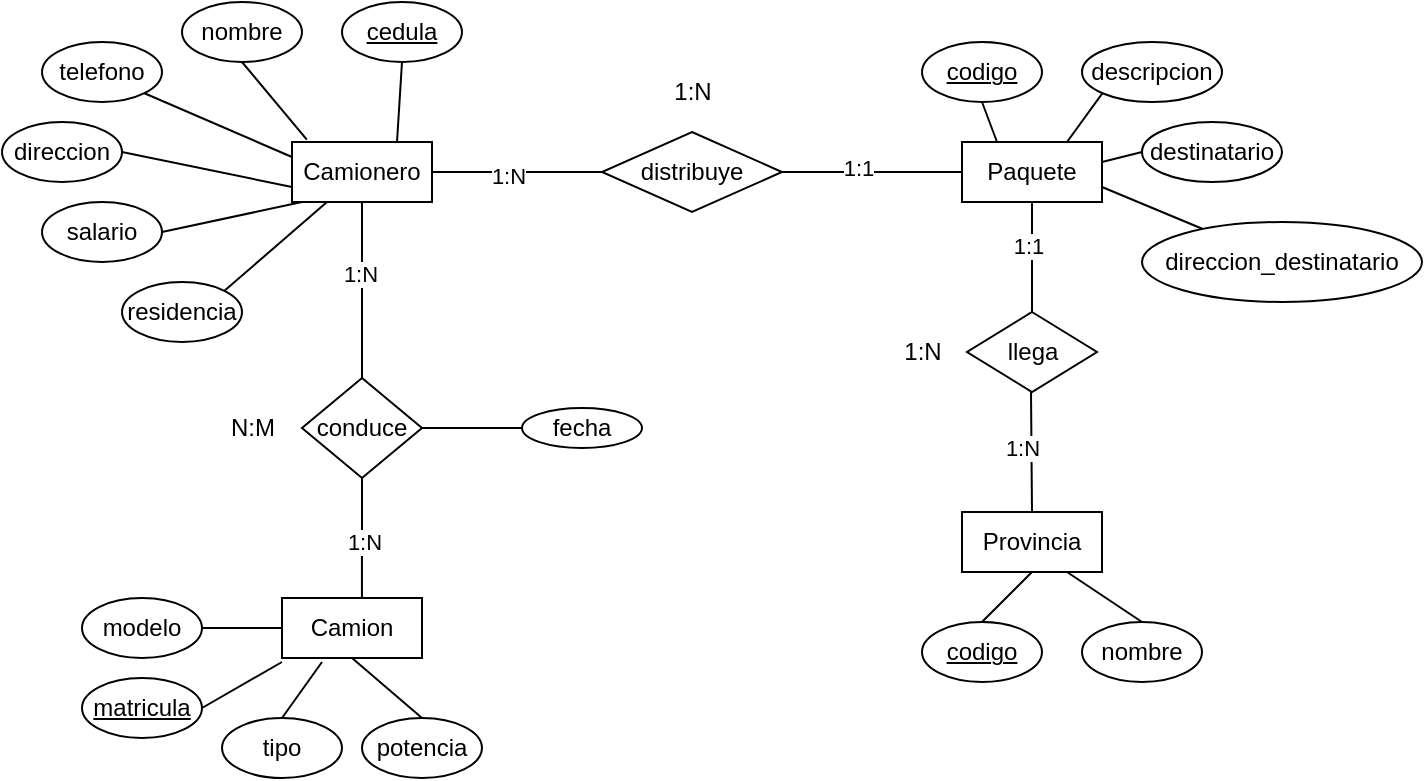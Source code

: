 <mxfile version="26.2.10">
  <diagram name="Página-1" id="jruf31YVxE62cTZQOUj8">
    <mxGraphModel grid="1" page="1" gridSize="10" guides="1" tooltips="1" connect="1" arrows="1" fold="1" pageScale="1" pageWidth="827" pageHeight="1169" math="0" shadow="0">
      <root>
        <mxCell id="0" />
        <mxCell id="1" parent="0" />
        <mxCell id="HXF5XVaUoNuY3JruX2CM-1" value="Camionero" style="rounded=0;whiteSpace=wrap;html=1;" vertex="1" parent="1">
          <mxGeometry x="205" y="100" width="70" height="30" as="geometry" />
        </mxCell>
        <mxCell id="HXF5XVaUoNuY3JruX2CM-2" value="Paquete" style="rounded=0;whiteSpace=wrap;html=1;" vertex="1" parent="1">
          <mxGeometry x="540" y="100" width="70" height="30" as="geometry" />
        </mxCell>
        <mxCell id="HXF5XVaUoNuY3JruX2CM-3" value="Camion" style="rounded=0;whiteSpace=wrap;html=1;" vertex="1" parent="1">
          <mxGeometry x="200" y="328" width="70" height="30" as="geometry" />
        </mxCell>
        <mxCell id="HXF5XVaUoNuY3JruX2CM-4" value="Provincia" style="rounded=0;whiteSpace=wrap;html=1;" vertex="1" parent="1">
          <mxGeometry x="540" y="285" width="70" height="30" as="geometry" />
        </mxCell>
        <mxCell id="HXF5XVaUoNuY3JruX2CM-6" value="&lt;u&gt;cedula&lt;/u&gt;" style="ellipse;whiteSpace=wrap;html=1;" vertex="1" parent="1">
          <mxGeometry x="230" y="30" width="60" height="30" as="geometry" />
        </mxCell>
        <mxCell id="HXF5XVaUoNuY3JruX2CM-7" value="nombre" style="ellipse;whiteSpace=wrap;html=1;" vertex="1" parent="1">
          <mxGeometry x="150" y="30" width="60" height="30" as="geometry" />
        </mxCell>
        <mxCell id="HXF5XVaUoNuY3JruX2CM-8" value="telefono" style="ellipse;whiteSpace=wrap;html=1;" vertex="1" parent="1">
          <mxGeometry x="80" y="50" width="60" height="30" as="geometry" />
        </mxCell>
        <mxCell id="HXF5XVaUoNuY3JruX2CM-9" value="direccion" style="ellipse;whiteSpace=wrap;html=1;" vertex="1" parent="1">
          <mxGeometry x="60" y="90" width="60" height="30" as="geometry" />
        </mxCell>
        <mxCell id="HXF5XVaUoNuY3JruX2CM-10" value="salario" style="ellipse;whiteSpace=wrap;html=1;" vertex="1" parent="1">
          <mxGeometry x="80" y="130" width="60" height="30" as="geometry" />
        </mxCell>
        <mxCell id="HXF5XVaUoNuY3JruX2CM-11" value="descripcion" style="ellipse;whiteSpace=wrap;html=1;" vertex="1" parent="1">
          <mxGeometry x="600" y="50" width="70" height="30" as="geometry" />
        </mxCell>
        <mxCell id="HXF5XVaUoNuY3JruX2CM-12" value="&lt;u&gt;codigo&lt;/u&gt;" style="ellipse;whiteSpace=wrap;html=1;" vertex="1" parent="1">
          <mxGeometry x="520" y="340" width="60" height="30" as="geometry" />
        </mxCell>
        <mxCell id="HXF5XVaUoNuY3JruX2CM-13" value="&lt;u&gt;matricula&lt;/u&gt;" style="ellipse;whiteSpace=wrap;html=1;" vertex="1" parent="1">
          <mxGeometry x="100" y="368" width="60" height="30" as="geometry" />
        </mxCell>
        <mxCell id="HXF5XVaUoNuY3JruX2CM-16" value="destinatario" style="ellipse;whiteSpace=wrap;html=1;" vertex="1" parent="1">
          <mxGeometry x="630" y="90" width="70" height="30" as="geometry" />
        </mxCell>
        <mxCell id="HXF5XVaUoNuY3JruX2CM-17" value="direccion_destinatario" style="ellipse;whiteSpace=wrap;html=1;" vertex="1" parent="1">
          <mxGeometry x="630" y="140" width="140" height="40" as="geometry" />
        </mxCell>
        <mxCell id="HXF5XVaUoNuY3JruX2CM-19" value="nombre" style="ellipse;whiteSpace=wrap;html=1;" vertex="1" parent="1">
          <mxGeometry x="600" y="340" width="60" height="30" as="geometry" />
        </mxCell>
        <mxCell id="HXF5XVaUoNuY3JruX2CM-20" value="modelo" style="ellipse;whiteSpace=wrap;html=1;" vertex="1" parent="1">
          <mxGeometry x="100" y="328" width="60" height="30" as="geometry" />
        </mxCell>
        <mxCell id="HXF5XVaUoNuY3JruX2CM-21" value="residencia" style="ellipse;whiteSpace=wrap;html=1;" vertex="1" parent="1">
          <mxGeometry x="120" y="170" width="60" height="30" as="geometry" />
        </mxCell>
        <mxCell id="HXF5XVaUoNuY3JruX2CM-22" value="&lt;u&gt;codigo&lt;/u&gt;" style="ellipse;whiteSpace=wrap;html=1;" vertex="1" parent="1">
          <mxGeometry x="520" y="50" width="60" height="30" as="geometry" />
        </mxCell>
        <mxCell id="HXF5XVaUoNuY3JruX2CM-23" value="tipo" style="ellipse;whiteSpace=wrap;html=1;" vertex="1" parent="1">
          <mxGeometry x="170" y="388" width="60" height="30" as="geometry" />
        </mxCell>
        <mxCell id="HXF5XVaUoNuY3JruX2CM-24" value="potencia" style="ellipse;whiteSpace=wrap;html=1;" vertex="1" parent="1">
          <mxGeometry x="240" y="388" width="60" height="30" as="geometry" />
        </mxCell>
        <mxCell id="HXF5XVaUoNuY3JruX2CM-27" value="conduce" style="rhombus;whiteSpace=wrap;html=1;" vertex="1" parent="1">
          <mxGeometry x="210" y="218" width="60" height="50" as="geometry" />
        </mxCell>
        <mxCell id="HXF5XVaUoNuY3JruX2CM-28" value="" style="endArrow=none;html=1;rounded=0;entryX=0.5;entryY=1;entryDx=0;entryDy=0;exitX=0.5;exitY=0;exitDx=0;exitDy=0;" edge="1" parent="1" source="HXF5XVaUoNuY3JruX2CM-27" target="HXF5XVaUoNuY3JruX2CM-1">
          <mxGeometry width="50" height="50" relative="1" as="geometry">
            <mxPoint x="390" y="200" as="sourcePoint" />
            <mxPoint x="440" y="150" as="targetPoint" />
          </mxGeometry>
        </mxCell>
        <mxCell id="HXF5XVaUoNuY3JruX2CM-42" value="1:N" style="edgeLabel;html=1;align=center;verticalAlign=middle;resizable=0;points=[];" connectable="0" vertex="1" parent="HXF5XVaUoNuY3JruX2CM-28">
          <mxGeometry x="0.192" y="1" relative="1" as="geometry">
            <mxPoint as="offset" />
          </mxGeometry>
        </mxCell>
        <mxCell id="HXF5XVaUoNuY3JruX2CM-29" value="" style="endArrow=none;html=1;rounded=0;entryX=0.5;entryY=1;entryDx=0;entryDy=0;exitX=0.571;exitY=0;exitDx=0;exitDy=0;exitPerimeter=0;" edge="1" parent="1" source="HXF5XVaUoNuY3JruX2CM-3" target="HXF5XVaUoNuY3JruX2CM-27">
          <mxGeometry width="50" height="50" relative="1" as="geometry">
            <mxPoint x="390" y="200" as="sourcePoint" />
            <mxPoint x="440" y="150" as="targetPoint" />
          </mxGeometry>
        </mxCell>
        <mxCell id="HXF5XVaUoNuY3JruX2CM-43" value="1:N" style="edgeLabel;html=1;align=center;verticalAlign=middle;resizable=0;points=[];" connectable="0" vertex="1" parent="HXF5XVaUoNuY3JruX2CM-29">
          <mxGeometry x="-0.062" y="-1" relative="1" as="geometry">
            <mxPoint as="offset" />
          </mxGeometry>
        </mxCell>
        <mxCell id="HXF5XVaUoNuY3JruX2CM-30" value="llega" style="rhombus;whiteSpace=wrap;html=1;" vertex="1" parent="1">
          <mxGeometry x="542.5" y="185" width="65" height="40" as="geometry" />
        </mxCell>
        <mxCell id="HXF5XVaUoNuY3JruX2CM-31" value="" style="endArrow=none;html=1;rounded=0;exitX=0.5;exitY=1;exitDx=0;exitDy=0;startArrow=none;startFill=0;entryX=0.5;entryY=0;entryDx=0;entryDy=0;" edge="1" parent="1" source="HXF5XVaUoNuY3JruX2CM-2" target="HXF5XVaUoNuY3JruX2CM-30">
          <mxGeometry width="50" height="50" relative="1" as="geometry">
            <mxPoint x="390" y="200" as="sourcePoint" />
            <mxPoint x="540" y="170" as="targetPoint" />
          </mxGeometry>
        </mxCell>
        <mxCell id="HXF5XVaUoNuY3JruX2CM-40" value="1:1" style="edgeLabel;html=1;align=center;verticalAlign=middle;resizable=0;points=[];" connectable="0" vertex="1" parent="HXF5XVaUoNuY3JruX2CM-31">
          <mxGeometry x="-0.193" y="-2" relative="1" as="geometry">
            <mxPoint as="offset" />
          </mxGeometry>
        </mxCell>
        <mxCell id="HXF5XVaUoNuY3JruX2CM-32" value="" style="endArrow=none;html=1;rounded=0;entryX=0.5;entryY=1;entryDx=0;entryDy=0;exitX=0.5;exitY=0;exitDx=0;exitDy=0;" edge="1" parent="1" source="HXF5XVaUoNuY3JruX2CM-4">
          <mxGeometry width="50" height="50" relative="1" as="geometry">
            <mxPoint x="574.5" y="280" as="sourcePoint" />
            <mxPoint x="574.5" y="225" as="targetPoint" />
          </mxGeometry>
        </mxCell>
        <mxCell id="HXF5XVaUoNuY3JruX2CM-39" value="1:N" style="edgeLabel;html=1;align=center;verticalAlign=middle;resizable=0;points=[];" connectable="0" vertex="1" parent="HXF5XVaUoNuY3JruX2CM-32">
          <mxGeometry x="0.061" y="5" relative="1" as="geometry">
            <mxPoint as="offset" />
          </mxGeometry>
        </mxCell>
        <mxCell id="HXF5XVaUoNuY3JruX2CM-33" value="distribuye" style="rhombus;whiteSpace=wrap;html=1;" vertex="1" parent="1">
          <mxGeometry x="360" y="95" width="90" height="40" as="geometry" />
        </mxCell>
        <mxCell id="HXF5XVaUoNuY3JruX2CM-34" value="" style="endArrow=none;html=1;rounded=0;exitX=1;exitY=0.5;exitDx=0;exitDy=0;entryX=0;entryY=0.5;entryDx=0;entryDy=0;" edge="1" parent="1" source="HXF5XVaUoNuY3JruX2CM-1" target="HXF5XVaUoNuY3JruX2CM-33">
          <mxGeometry width="50" height="50" relative="1" as="geometry">
            <mxPoint x="390" y="200" as="sourcePoint" />
            <mxPoint x="440" y="150" as="targetPoint" />
          </mxGeometry>
        </mxCell>
        <mxCell id="HXF5XVaUoNuY3JruX2CM-36" value="1:N" style="edgeLabel;html=1;align=center;verticalAlign=middle;resizable=0;points=[];" connectable="0" vertex="1" parent="HXF5XVaUoNuY3JruX2CM-34">
          <mxGeometry x="-0.101" y="-2" relative="1" as="geometry">
            <mxPoint as="offset" />
          </mxGeometry>
        </mxCell>
        <mxCell id="HXF5XVaUoNuY3JruX2CM-35" value="" style="endArrow=none;html=1;rounded=0;entryX=0;entryY=0.5;entryDx=0;entryDy=0;exitX=1;exitY=0.5;exitDx=0;exitDy=0;startArrow=none;startFill=0;endFill=1;" edge="1" parent="1" source="HXF5XVaUoNuY3JruX2CM-33" target="HXF5XVaUoNuY3JruX2CM-2">
          <mxGeometry width="50" height="50" relative="1" as="geometry">
            <mxPoint x="450" y="120" as="sourcePoint" />
            <mxPoint x="535" y="114.5" as="targetPoint" />
          </mxGeometry>
        </mxCell>
        <mxCell id="HXF5XVaUoNuY3JruX2CM-37" value="1:1" style="edgeLabel;html=1;align=center;verticalAlign=middle;resizable=0;points=[];" connectable="0" vertex="1" parent="HXF5XVaUoNuY3JruX2CM-35">
          <mxGeometry x="-0.151" y="2" relative="1" as="geometry">
            <mxPoint as="offset" />
          </mxGeometry>
        </mxCell>
        <mxCell id="HXF5XVaUoNuY3JruX2CM-38" value="1:N" style="text;html=1;align=center;verticalAlign=middle;resizable=0;points=[];autosize=1;strokeColor=none;fillColor=none;" vertex="1" parent="1">
          <mxGeometry x="385" y="60" width="40" height="30" as="geometry" />
        </mxCell>
        <mxCell id="HXF5XVaUoNuY3JruX2CM-41" value="1:N" style="text;html=1;align=center;verticalAlign=middle;resizable=0;points=[];autosize=1;strokeColor=none;fillColor=none;" vertex="1" parent="1">
          <mxGeometry x="500" y="190" width="40" height="30" as="geometry" />
        </mxCell>
        <mxCell id="HXF5XVaUoNuY3JruX2CM-45" value="fecha" style="ellipse;whiteSpace=wrap;html=1;" vertex="1" parent="1">
          <mxGeometry x="320" y="233" width="60" height="20" as="geometry" />
        </mxCell>
        <mxCell id="HXF5XVaUoNuY3JruX2CM-47" value="" style="endArrow=none;html=1;rounded=0;entryX=0;entryY=0.5;entryDx=0;entryDy=0;exitX=1;exitY=0.5;exitDx=0;exitDy=0;" edge="1" parent="1" source="HXF5XVaUoNuY3JruX2CM-27" target="HXF5XVaUoNuY3JruX2CM-45">
          <mxGeometry width="50" height="50" relative="1" as="geometry">
            <mxPoint x="270" y="248" as="sourcePoint" />
            <mxPoint x="440" y="288" as="targetPoint" />
          </mxGeometry>
        </mxCell>
        <mxCell id="HXF5XVaUoNuY3JruX2CM-49" value="" style="endArrow=none;html=1;rounded=0;exitX=1;exitY=0.5;exitDx=0;exitDy=0;entryX=0;entryY=0.5;entryDx=0;entryDy=0;" edge="1" parent="1" source="HXF5XVaUoNuY3JruX2CM-20" target="HXF5XVaUoNuY3JruX2CM-3">
          <mxGeometry width="50" height="50" relative="1" as="geometry">
            <mxPoint x="390" y="300" as="sourcePoint" />
            <mxPoint x="440" y="250" as="targetPoint" />
          </mxGeometry>
        </mxCell>
        <mxCell id="HXF5XVaUoNuY3JruX2CM-50" value="" style="endArrow=none;html=1;rounded=0;exitX=1;exitY=0.5;exitDx=0;exitDy=0;" edge="1" parent="1" source="HXF5XVaUoNuY3JruX2CM-13">
          <mxGeometry width="50" height="50" relative="1" as="geometry">
            <mxPoint x="170" y="353" as="sourcePoint" />
            <mxPoint x="200" y="360" as="targetPoint" />
          </mxGeometry>
        </mxCell>
        <mxCell id="HXF5XVaUoNuY3JruX2CM-51" value="" style="endArrow=none;html=1;rounded=0;exitX=0.5;exitY=0;exitDx=0;exitDy=0;" edge="1" parent="1" source="HXF5XVaUoNuY3JruX2CM-23">
          <mxGeometry width="50" height="50" relative="1" as="geometry">
            <mxPoint x="170" y="353" as="sourcePoint" />
            <mxPoint x="220" y="360" as="targetPoint" />
          </mxGeometry>
        </mxCell>
        <mxCell id="HXF5XVaUoNuY3JruX2CM-52" value="" style="endArrow=none;html=1;rounded=0;exitX=0.5;exitY=1;exitDx=0;exitDy=0;entryX=0.5;entryY=0;entryDx=0;entryDy=0;" edge="1" parent="1" source="HXF5XVaUoNuY3JruX2CM-3" target="HXF5XVaUoNuY3JruX2CM-24">
          <mxGeometry width="50" height="50" relative="1" as="geometry">
            <mxPoint x="180" y="363" as="sourcePoint" />
            <mxPoint x="220" y="363" as="targetPoint" />
          </mxGeometry>
        </mxCell>
        <mxCell id="HXF5XVaUoNuY3JruX2CM-53" value="" style="endArrow=none;html=1;rounded=0;exitX=0.5;exitY=1;exitDx=0;exitDy=0;entryX=0.106;entryY=-0.04;entryDx=0;entryDy=0;entryPerimeter=0;" edge="1" parent="1" source="HXF5XVaUoNuY3JruX2CM-7" target="HXF5XVaUoNuY3JruX2CM-1">
          <mxGeometry width="50" height="50" relative="1" as="geometry">
            <mxPoint x="190" y="373" as="sourcePoint" />
            <mxPoint x="230" y="373" as="targetPoint" />
          </mxGeometry>
        </mxCell>
        <mxCell id="HXF5XVaUoNuY3JruX2CM-54" value="" style="endArrow=none;html=1;rounded=0;exitX=0.5;exitY=1;exitDx=0;exitDy=0;entryX=0.75;entryY=0;entryDx=0;entryDy=0;" edge="1" parent="1" source="HXF5XVaUoNuY3JruX2CM-6" target="HXF5XVaUoNuY3JruX2CM-1">
          <mxGeometry width="50" height="50" relative="1" as="geometry">
            <mxPoint x="200" y="383" as="sourcePoint" />
            <mxPoint x="180" y="240" as="targetPoint" />
          </mxGeometry>
        </mxCell>
        <mxCell id="HXF5XVaUoNuY3JruX2CM-55" value="" style="endArrow=none;html=1;rounded=0;exitX=1;exitY=1;exitDx=0;exitDy=0;entryX=0;entryY=0.25;entryDx=0;entryDy=0;" edge="1" parent="1" source="HXF5XVaUoNuY3JruX2CM-8" target="HXF5XVaUoNuY3JruX2CM-1">
          <mxGeometry width="50" height="50" relative="1" as="geometry">
            <mxPoint x="190" y="70" as="sourcePoint" />
            <mxPoint x="222" y="109" as="targetPoint" />
          </mxGeometry>
        </mxCell>
        <mxCell id="HXF5XVaUoNuY3JruX2CM-56" value="" style="endArrow=none;html=1;rounded=0;exitX=1;exitY=0.5;exitDx=0;exitDy=0;entryX=0;entryY=0.75;entryDx=0;entryDy=0;" edge="1" parent="1" source="HXF5XVaUoNuY3JruX2CM-9" target="HXF5XVaUoNuY3JruX2CM-1">
          <mxGeometry width="50" height="50" relative="1" as="geometry">
            <mxPoint x="200" y="80" as="sourcePoint" />
            <mxPoint x="200" y="119" as="targetPoint" />
          </mxGeometry>
        </mxCell>
        <mxCell id="HXF5XVaUoNuY3JruX2CM-58" value="" style="endArrow=none;html=1;rounded=0;exitX=1;exitY=0.5;exitDx=0;exitDy=0;" edge="1" parent="1" source="HXF5XVaUoNuY3JruX2CM-10">
          <mxGeometry width="50" height="50" relative="1" as="geometry">
            <mxPoint x="210" y="90" as="sourcePoint" />
            <mxPoint x="210" y="130" as="targetPoint" />
          </mxGeometry>
        </mxCell>
        <mxCell id="HXF5XVaUoNuY3JruX2CM-59" value="" style="endArrow=none;html=1;rounded=0;exitX=1;exitY=0;exitDx=0;exitDy=0;entryX=0.25;entryY=1;entryDx=0;entryDy=0;" edge="1" parent="1" source="HXF5XVaUoNuY3JruX2CM-21" target="HXF5XVaUoNuY3JruX2CM-1">
          <mxGeometry width="50" height="50" relative="1" as="geometry">
            <mxPoint x="220" y="100" as="sourcePoint" />
            <mxPoint x="252" y="139" as="targetPoint" />
          </mxGeometry>
        </mxCell>
        <mxCell id="HXF5XVaUoNuY3JruX2CM-60" value="" style="endArrow=none;html=1;rounded=0;exitX=0.5;exitY=1;exitDx=0;exitDy=0;entryX=0.25;entryY=0;entryDx=0;entryDy=0;" edge="1" parent="1" source="HXF5XVaUoNuY3JruX2CM-22" target="HXF5XVaUoNuY3JruX2CM-2">
          <mxGeometry width="50" height="50" relative="1" as="geometry">
            <mxPoint x="230" y="110" as="sourcePoint" />
            <mxPoint x="262" y="149" as="targetPoint" />
          </mxGeometry>
        </mxCell>
        <mxCell id="HXF5XVaUoNuY3JruX2CM-61" value="" style="endArrow=none;html=1;rounded=0;exitX=0;exitY=1;exitDx=0;exitDy=0;entryX=0.75;entryY=0;entryDx=0;entryDy=0;" edge="1" parent="1" source="HXF5XVaUoNuY3JruX2CM-11" target="HXF5XVaUoNuY3JruX2CM-2">
          <mxGeometry width="50" height="50" relative="1" as="geometry">
            <mxPoint x="560" y="90" as="sourcePoint" />
            <mxPoint x="568" y="110" as="targetPoint" />
          </mxGeometry>
        </mxCell>
        <mxCell id="HXF5XVaUoNuY3JruX2CM-62" value="" style="endArrow=none;html=1;rounded=0;exitX=0;exitY=0.5;exitDx=0;exitDy=0;" edge="1" parent="1" source="HXF5XVaUoNuY3JruX2CM-16">
          <mxGeometry width="50" height="50" relative="1" as="geometry">
            <mxPoint x="570" y="100" as="sourcePoint" />
            <mxPoint x="610" y="110" as="targetPoint" />
          </mxGeometry>
        </mxCell>
        <mxCell id="HXF5XVaUoNuY3JruX2CM-63" value="" style="endArrow=none;html=1;rounded=0;entryX=1;entryY=0.75;entryDx=0;entryDy=0;" edge="1" parent="1" source="HXF5XVaUoNuY3JruX2CM-17" target="HXF5XVaUoNuY3JruX2CM-2">
          <mxGeometry width="50" height="50" relative="1" as="geometry">
            <mxPoint x="640" y="115" as="sourcePoint" />
            <mxPoint x="620" y="120" as="targetPoint" />
          </mxGeometry>
        </mxCell>
        <mxCell id="HXF5XVaUoNuY3JruX2CM-64" value="" style="endArrow=none;html=1;rounded=0;exitX=0.5;exitY=0;exitDx=0;exitDy=0;entryX=0.5;entryY=1;entryDx=0;entryDy=0;" edge="1" parent="1" source="HXF5XVaUoNuY3JruX2CM-12" target="HXF5XVaUoNuY3JruX2CM-4">
          <mxGeometry width="50" height="50" relative="1" as="geometry">
            <mxPoint x="650" y="125" as="sourcePoint" />
            <mxPoint x="590" y="330" as="targetPoint" />
            <Array as="points" />
          </mxGeometry>
        </mxCell>
        <mxCell id="HXF5XVaUoNuY3JruX2CM-65" value="" style="endArrow=none;html=1;rounded=0;exitX=0.5;exitY=0;exitDx=0;exitDy=0;entryX=0.75;entryY=1;entryDx=0;entryDy=0;" edge="1" parent="1" source="HXF5XVaUoNuY3JruX2CM-19" target="HXF5XVaUoNuY3JruX2CM-4">
          <mxGeometry width="50" height="50" relative="1" as="geometry">
            <mxPoint x="560" y="350" as="sourcePoint" />
            <mxPoint x="585" y="325" as="targetPoint" />
            <Array as="points" />
          </mxGeometry>
        </mxCell>
        <mxCell id="HXF5XVaUoNuY3JruX2CM-66" value="N:M" style="text;html=1;align=center;verticalAlign=middle;resizable=0;points=[];autosize=1;strokeColor=none;fillColor=none;" vertex="1" parent="1">
          <mxGeometry x="160" y="228" width="50" height="30" as="geometry" />
        </mxCell>
      </root>
    </mxGraphModel>
  </diagram>
</mxfile>
